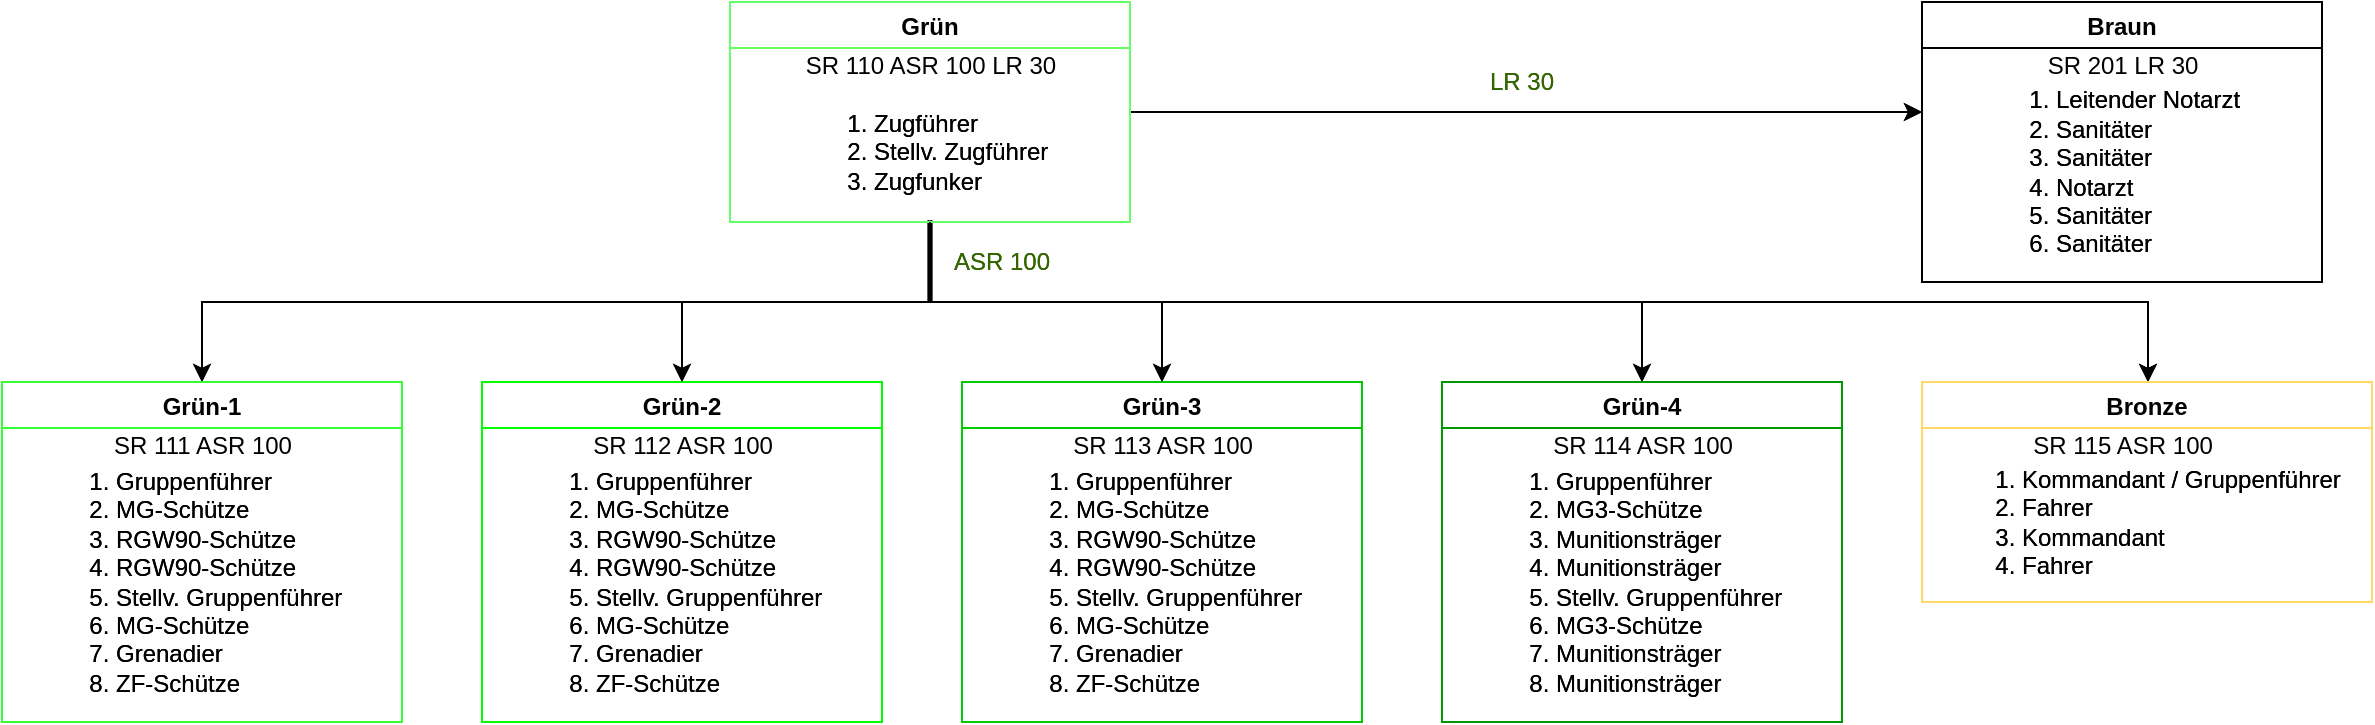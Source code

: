 <mxfile version="13.9.2" type="device"><diagram id="lm-UETq8SWNH19cY3y73" name="Page-1"><mxGraphModel dx="1262" dy="690" grid="1" gridSize="10" guides="1" tooltips="1" connect="1" arrows="1" fold="1" page="1" pageScale="1" pageWidth="1169" pageHeight="827" math="0" shadow="0"><root><mxCell id="0"/><mxCell id="1" parent="0"/><mxCell id="DkHC5MVrrfH7ihlPHhn1-21" style="edgeStyle=orthogonalEdgeStyle;rounded=0;orthogonalLoop=1;jettySize=auto;html=1;exitX=0.495;exitY=0.988;exitDx=0;exitDy=0;exitPerimeter=0;" edge="1" parent="1" source="DkHC5MVrrfH7ihlPHhn1-3" target="DkHC5MVrrfH7ihlPHhn1-6"><mxGeometry relative="1" as="geometry"/></mxCell><mxCell id="DkHC5MVrrfH7ihlPHhn1-25" style="edgeStyle=orthogonalEdgeStyle;rounded=0;orthogonalLoop=1;jettySize=auto;html=1;exitX=0.505;exitY=0.988;exitDx=0;exitDy=0;exitPerimeter=0;" edge="1" parent="1" source="DkHC5MVrrfH7ihlPHhn1-3" target="DkHC5MVrrfH7ihlPHhn1-18"><mxGeometry relative="1" as="geometry"/></mxCell><mxCell id="DkHC5MVrrfH7ihlPHhn1-38" style="edgeStyle=orthogonalEdgeStyle;rounded=0;orthogonalLoop=1;jettySize=auto;html=1;" edge="1" parent="1" source="DkHC5MVrrfH7ihlPHhn1-2"><mxGeometry relative="1" as="geometry"><mxPoint x="1080" y="445" as="targetPoint"/></mxGeometry></mxCell><mxCell id="DkHC5MVrrfH7ihlPHhn1-40" style="edgeStyle=orthogonalEdgeStyle;rounded=0;orthogonalLoop=1;jettySize=auto;html=1;labelBackgroundColor=#00CC00;fontColor=#336600;" edge="1" parent="1" source="DkHC5MVrrfH7ihlPHhn1-2" target="DkHC5MVrrfH7ihlPHhn1-27"><mxGeometry relative="1" as="geometry"><Array as="points"><mxPoint x="584" y="540"/><mxPoint x="1193" y="540"/></Array></mxGeometry></mxCell><mxCell id="DkHC5MVrrfH7ihlPHhn1-2" value="Grün" style="swimlane;startSize=23;strokeColor=#66FF66;" vertex="1" parent="1"><mxGeometry x="484" y="390" width="200" height="110" as="geometry"/></mxCell><mxCell id="DkHC5MVrrfH7ihlPHhn1-3" value="&lt;ol&gt;&lt;li&gt;Zugführer&lt;/li&gt;&lt;li&gt;Stellv. Zugführer&lt;/li&gt;&lt;li&gt;Zugfunker&lt;/li&gt;&lt;/ol&gt;" style="text;html=1;align=left;verticalAlign=middle;resizable=0;points=[];autosize=1;" vertex="1" parent="DkHC5MVrrfH7ihlPHhn1-2"><mxGeometry x="30" y="40" width="140" height="70" as="geometry"/></mxCell><mxCell id="DkHC5MVrrfH7ihlPHhn1-5" value="SR 110 ASR 100 LR 30" style="text;html=1;align=center;verticalAlign=middle;resizable=0;points=[];autosize=1;" vertex="1" parent="DkHC5MVrrfH7ihlPHhn1-2"><mxGeometry x="30" y="22" width="140" height="20" as="geometry"/></mxCell><mxCell id="DkHC5MVrrfH7ihlPHhn1-6" value="Grün-1" style="swimlane;startSize=23;strokeColor=#33FF33;" vertex="1" parent="1"><mxGeometry x="120" y="580" width="200" height="170" as="geometry"/></mxCell><mxCell id="DkHC5MVrrfH7ihlPHhn1-7" value="&lt;ol&gt;&lt;li&gt;Gruppenführer&lt;/li&gt;&lt;li&gt;MG-Schütze&lt;/li&gt;&lt;li&gt;RGW90-Schütze&lt;/li&gt;&lt;li&gt;RGW90-Schütze&lt;/li&gt;&lt;li&gt;Stellv. Gruppenführer&lt;/li&gt;&lt;li&gt;MG-Schütze&lt;/li&gt;&lt;li&gt;Grenadier&lt;/li&gt;&lt;li&gt;ZF-Schütze&lt;/li&gt;&lt;/ol&gt;" style="text;html=1;align=left;verticalAlign=middle;resizable=0;points=[];autosize=1;" vertex="1" parent="DkHC5MVrrfH7ihlPHhn1-6"><mxGeometry x="15" y="30" width="170" height="140" as="geometry"/></mxCell><mxCell id="DkHC5MVrrfH7ihlPHhn1-8" value="SR 111 ASR 100" style="text;html=1;align=center;verticalAlign=middle;resizable=0;points=[];autosize=1;" vertex="1" parent="DkHC5MVrrfH7ihlPHhn1-6"><mxGeometry x="50" y="22" width="100" height="20" as="geometry"/></mxCell><mxCell id="DkHC5MVrrfH7ihlPHhn1-12" value="Grün-2" style="swimlane;startSize=23;strokeColor=#00FF00;" vertex="1" parent="1"><mxGeometry x="360" y="580" width="200" height="170" as="geometry"/></mxCell><mxCell id="DkHC5MVrrfH7ihlPHhn1-13" value="&lt;ol&gt;&lt;li&gt;Gruppenführer&lt;/li&gt;&lt;li&gt;MG-Schütze&lt;/li&gt;&lt;li&gt;RGW90-Schütze&lt;/li&gt;&lt;li&gt;RGW90-Schütze&lt;/li&gt;&lt;li&gt;Stellv. Gruppenführer&lt;/li&gt;&lt;li&gt;MG-Schütze&lt;/li&gt;&lt;li&gt;Grenadier&lt;/li&gt;&lt;li&gt;ZF-Schütze&lt;/li&gt;&lt;/ol&gt;" style="text;html=1;align=left;verticalAlign=middle;resizable=0;points=[];autosize=1;" vertex="1" parent="DkHC5MVrrfH7ihlPHhn1-12"><mxGeometry x="15" y="30" width="170" height="140" as="geometry"/></mxCell><mxCell id="DkHC5MVrrfH7ihlPHhn1-14" value="SR 112 ASR 100" style="text;html=1;align=center;verticalAlign=middle;resizable=0;points=[];autosize=1;" vertex="1" parent="DkHC5MVrrfH7ihlPHhn1-12"><mxGeometry x="45" y="22" width="110" height="20" as="geometry"/></mxCell><mxCell id="DkHC5MVrrfH7ihlPHhn1-15" value="Grün-3" style="swimlane;startSize=23;strokeColor=#00CC00;" vertex="1" parent="1"><mxGeometry x="600" y="580" width="200" height="170" as="geometry"/></mxCell><mxCell id="DkHC5MVrrfH7ihlPHhn1-16" value="&lt;ol&gt;&lt;li&gt;Gruppenführer&lt;/li&gt;&lt;li&gt;MG-Schütze&lt;/li&gt;&lt;li&gt;RGW90-Schütze&lt;/li&gt;&lt;li&gt;RGW90-Schütze&lt;/li&gt;&lt;li&gt;Stellv. Gruppenführer&lt;/li&gt;&lt;li&gt;MG-Schütze&lt;/li&gt;&lt;li&gt;Grenadier&lt;/li&gt;&lt;li&gt;ZF-Schütze&lt;/li&gt;&lt;/ol&gt;" style="text;html=1;align=left;verticalAlign=middle;resizable=0;points=[];autosize=1;" vertex="1" parent="DkHC5MVrrfH7ihlPHhn1-15"><mxGeometry x="15" y="30" width="170" height="140" as="geometry"/></mxCell><mxCell id="DkHC5MVrrfH7ihlPHhn1-17" value="SR 113 ASR 100" style="text;html=1;align=center;verticalAlign=middle;resizable=0;points=[];autosize=1;" vertex="1" parent="DkHC5MVrrfH7ihlPHhn1-15"><mxGeometry x="45" y="22" width="110" height="20" as="geometry"/></mxCell><mxCell id="DkHC5MVrrfH7ihlPHhn1-18" value="Grün-4" style="swimlane;startSize=23;strokeColor=#009900;" vertex="1" parent="1"><mxGeometry x="840" y="580" width="200" height="170" as="geometry"/></mxCell><mxCell id="DkHC5MVrrfH7ihlPHhn1-19" value="&lt;ol&gt;&lt;li&gt;Gruppenführer&lt;/li&gt;&lt;li&gt;MG3-Schütze&lt;/li&gt;&lt;li&gt;Munitionsträger&lt;/li&gt;&lt;li&gt;Munitionsträger&lt;/li&gt;&lt;li&gt;Stellv. Gruppenführer&lt;/li&gt;&lt;li&gt;MG3-Schütze&lt;/li&gt;&lt;li&gt;Munitionsträger&lt;/li&gt;&lt;li&gt;Munitionsträger&lt;/li&gt;&lt;/ol&gt;" style="text;html=1;align=left;verticalAlign=middle;resizable=0;points=[];autosize=1;" vertex="1" parent="DkHC5MVrrfH7ihlPHhn1-18"><mxGeometry x="15" y="30" width="170" height="140" as="geometry"/></mxCell><mxCell id="DkHC5MVrrfH7ihlPHhn1-20" value="SR 114 ASR 100" style="text;html=1;align=center;verticalAlign=middle;resizable=0;points=[];autosize=1;" vertex="1" parent="DkHC5MVrrfH7ihlPHhn1-18"><mxGeometry x="45" y="22" width="110" height="20" as="geometry"/></mxCell><mxCell id="DkHC5MVrrfH7ihlPHhn1-22" style="edgeStyle=orthogonalEdgeStyle;rounded=0;orthogonalLoop=1;jettySize=auto;html=1;" edge="1" parent="1" source="DkHC5MVrrfH7ihlPHhn1-3" target="DkHC5MVrrfH7ihlPHhn1-12"><mxGeometry relative="1" as="geometry"/></mxCell><mxCell id="DkHC5MVrrfH7ihlPHhn1-24" style="edgeStyle=orthogonalEdgeStyle;rounded=0;orthogonalLoop=1;jettySize=auto;html=1;" edge="1" parent="1" source="DkHC5MVrrfH7ihlPHhn1-3" target="DkHC5MVrrfH7ihlPHhn1-15"><mxGeometry relative="1" as="geometry"/></mxCell><mxCell id="DkHC5MVrrfH7ihlPHhn1-27" value="Bronze" style="swimlane;startSize=23;strokeColor=#FFD966;" vertex="1" parent="1"><mxGeometry x="1080" y="580" width="225" height="110" as="geometry"/></mxCell><mxCell id="DkHC5MVrrfH7ihlPHhn1-28" value="&lt;ol&gt;&lt;li&gt;Kommandant / Gruppenführer&lt;/li&gt;&lt;li&gt;Fahrer&lt;/li&gt;&lt;li&gt;Kommandant&lt;/li&gt;&lt;li&gt;Fahrer&lt;/li&gt;&lt;/ol&gt;" style="text;html=1;align=left;verticalAlign=middle;resizable=0;points=[];autosize=1;" vertex="1" parent="DkHC5MVrrfH7ihlPHhn1-27"><mxGeometry x="7.5" y="30" width="210" height="80" as="geometry"/></mxCell><mxCell id="DkHC5MVrrfH7ihlPHhn1-29" value="SR 115 ASR 100" style="text;html=1;align=center;verticalAlign=middle;resizable=0;points=[];autosize=1;" vertex="1" parent="DkHC5MVrrfH7ihlPHhn1-27"><mxGeometry x="45" y="22" width="110" height="20" as="geometry"/></mxCell><mxCell id="DkHC5MVrrfH7ihlPHhn1-32" value="Braun" style="swimlane;startSize=23;" vertex="1" parent="1"><mxGeometry x="1080" y="390" width="200" height="140" as="geometry"/></mxCell><mxCell id="DkHC5MVrrfH7ihlPHhn1-33" value="&lt;ol&gt;&lt;li&gt;Leitender Notarzt&lt;/li&gt;&lt;li&gt;Sanitäter&lt;/li&gt;&lt;li&gt;Sanitäter&lt;/li&gt;&lt;li&gt;Notarzt&lt;/li&gt;&lt;li&gt;Sanitäter&lt;/li&gt;&lt;li&gt;Sanitäter&lt;/li&gt;&lt;/ol&gt;" style="text;html=1;align=left;verticalAlign=middle;resizable=0;points=[];autosize=1;" vertex="1" parent="DkHC5MVrrfH7ihlPHhn1-32"><mxGeometry x="25" y="30" width="150" height="110" as="geometry"/></mxCell><mxCell id="DkHC5MVrrfH7ihlPHhn1-34" value="SR 201 LR 30" style="text;html=1;align=center;verticalAlign=middle;resizable=0;points=[];autosize=1;" vertex="1" parent="DkHC5MVrrfH7ihlPHhn1-32"><mxGeometry x="55" y="22" width="90" height="20" as="geometry"/></mxCell><mxCell id="DkHC5MVrrfH7ihlPHhn1-41" value="LR 30" style="text;html=1;strokeColor=none;fillColor=none;align=center;verticalAlign=middle;whiteSpace=wrap;rounded=0;labelBackgroundColor=none;fontColor=#336600;" vertex="1" parent="1"><mxGeometry x="860" y="420" width="40" height="20" as="geometry"/></mxCell><mxCell id="DkHC5MVrrfH7ihlPHhn1-42" value="ASR 100" style="text;html=1;strokeColor=none;fillColor=none;align=center;verticalAlign=middle;whiteSpace=wrap;rounded=0;labelBackgroundColor=none;fontColor=#336600;" vertex="1" parent="1"><mxGeometry x="590" y="510" width="60" height="20" as="geometry"/></mxCell><mxCell id="DkHC5MVrrfH7ihlPHhn1-43" style="edgeStyle=orthogonalEdgeStyle;rounded=0;orthogonalLoop=1;jettySize=auto;html=1;exitX=0.495;exitY=0.988;exitDx=0;exitDy=0;exitPerimeter=0;" edge="1" parent="1" source="DkHC5MVrrfH7ihlPHhn1-48" target="DkHC5MVrrfH7ihlPHhn1-50"><mxGeometry relative="1" as="geometry"/></mxCell><mxCell id="DkHC5MVrrfH7ihlPHhn1-44" style="edgeStyle=orthogonalEdgeStyle;rounded=0;orthogonalLoop=1;jettySize=auto;html=1;exitX=0.505;exitY=0.988;exitDx=0;exitDy=0;exitPerimeter=0;" edge="1" parent="1" source="DkHC5MVrrfH7ihlPHhn1-48" target="DkHC5MVrrfH7ihlPHhn1-59"><mxGeometry relative="1" as="geometry"/></mxCell><mxCell id="DkHC5MVrrfH7ihlPHhn1-45" style="edgeStyle=orthogonalEdgeStyle;rounded=0;orthogonalLoop=1;jettySize=auto;html=1;" edge="1" parent="1" source="DkHC5MVrrfH7ihlPHhn1-47"><mxGeometry relative="1" as="geometry"><mxPoint x="1080" y="445" as="targetPoint"/></mxGeometry></mxCell><mxCell id="DkHC5MVrrfH7ihlPHhn1-46" style="edgeStyle=orthogonalEdgeStyle;rounded=0;orthogonalLoop=1;jettySize=auto;html=1;labelBackgroundColor=#00CC00;fontColor=#336600;" edge="1" parent="1" source="DkHC5MVrrfH7ihlPHhn1-47" target="DkHC5MVrrfH7ihlPHhn1-64"><mxGeometry relative="1" as="geometry"><Array as="points"><mxPoint x="584" y="540"/><mxPoint x="1193" y="540"/></Array></mxGeometry></mxCell><mxCell id="DkHC5MVrrfH7ihlPHhn1-47" value="Grün" style="swimlane;startSize=23;strokeColor=#66FF66;" vertex="1" parent="1"><mxGeometry x="484" y="390" width="200" height="110" as="geometry"/></mxCell><mxCell id="DkHC5MVrrfH7ihlPHhn1-48" value="&lt;ol&gt;&lt;li&gt;Zugführer&lt;/li&gt;&lt;li&gt;Stellv. Zugführer&lt;/li&gt;&lt;li&gt;Zugfunker&lt;/li&gt;&lt;/ol&gt;" style="text;html=1;align=left;verticalAlign=middle;resizable=0;points=[];autosize=1;" vertex="1" parent="DkHC5MVrrfH7ihlPHhn1-47"><mxGeometry x="30" y="40" width="140" height="70" as="geometry"/></mxCell><mxCell id="DkHC5MVrrfH7ihlPHhn1-50" value="Grün-1" style="swimlane;startSize=23;strokeColor=#33FF33;" vertex="1" parent="1"><mxGeometry x="120" y="580" width="200" height="170" as="geometry"/></mxCell><mxCell id="DkHC5MVrrfH7ihlPHhn1-51" value="&lt;ol&gt;&lt;li&gt;Gruppenführer&lt;/li&gt;&lt;li&gt;MG-Schütze&lt;/li&gt;&lt;li&gt;RGW90-Schütze&lt;/li&gt;&lt;li&gt;RGW90-Schütze&lt;/li&gt;&lt;li&gt;Stellv. Gruppenführer&lt;/li&gt;&lt;li&gt;MG-Schütze&lt;/li&gt;&lt;li&gt;Grenadier&lt;/li&gt;&lt;li&gt;ZF-Schütze&lt;/li&gt;&lt;/ol&gt;" style="text;html=1;align=left;verticalAlign=middle;resizable=0;points=[];autosize=1;" vertex="1" parent="DkHC5MVrrfH7ihlPHhn1-50"><mxGeometry x="15" y="30" width="170" height="140" as="geometry"/></mxCell><mxCell id="DkHC5MVrrfH7ihlPHhn1-53" value="Grün-2" style="swimlane;startSize=23;strokeColor=#00FF00;" vertex="1" parent="1"><mxGeometry x="360" y="580" width="200" height="170" as="geometry"/></mxCell><mxCell id="DkHC5MVrrfH7ihlPHhn1-54" value="&lt;ol&gt;&lt;li&gt;Gruppenführer&lt;/li&gt;&lt;li&gt;MG-Schütze&lt;/li&gt;&lt;li&gt;RGW90-Schütze&lt;/li&gt;&lt;li&gt;RGW90-Schütze&lt;/li&gt;&lt;li&gt;Stellv. Gruppenführer&lt;/li&gt;&lt;li&gt;MG-Schütze&lt;/li&gt;&lt;li&gt;Grenadier&lt;/li&gt;&lt;li&gt;ZF-Schütze&lt;/li&gt;&lt;/ol&gt;" style="text;html=1;align=left;verticalAlign=middle;resizable=0;points=[];autosize=1;" vertex="1" parent="DkHC5MVrrfH7ihlPHhn1-53"><mxGeometry x="15" y="30" width="170" height="140" as="geometry"/></mxCell><mxCell id="DkHC5MVrrfH7ihlPHhn1-56" value="Grün-3" style="swimlane;startSize=23;strokeColor=#00CC00;" vertex="1" parent="1"><mxGeometry x="600" y="580" width="200" height="170" as="geometry"/></mxCell><mxCell id="DkHC5MVrrfH7ihlPHhn1-57" value="&lt;ol&gt;&lt;li&gt;Gruppenführer&lt;/li&gt;&lt;li&gt;MG-Schütze&lt;/li&gt;&lt;li&gt;RGW90-Schütze&lt;/li&gt;&lt;li&gt;RGW90-Schütze&lt;/li&gt;&lt;li&gt;Stellv. Gruppenführer&lt;/li&gt;&lt;li&gt;MG-Schütze&lt;/li&gt;&lt;li&gt;Grenadier&lt;/li&gt;&lt;li&gt;ZF-Schütze&lt;/li&gt;&lt;/ol&gt;" style="text;html=1;align=left;verticalAlign=middle;resizable=0;points=[];autosize=1;" vertex="1" parent="DkHC5MVrrfH7ihlPHhn1-56"><mxGeometry x="15" y="30" width="170" height="140" as="geometry"/></mxCell><mxCell id="DkHC5MVrrfH7ihlPHhn1-59" value="Grün-4" style="swimlane;startSize=23;strokeColor=#009900;" vertex="1" parent="1"><mxGeometry x="840" y="580" width="200" height="170" as="geometry"/></mxCell><mxCell id="DkHC5MVrrfH7ihlPHhn1-60" value="&lt;ol&gt;&lt;li&gt;Gruppenführer&lt;/li&gt;&lt;li&gt;MG3-Schütze&lt;/li&gt;&lt;li&gt;Munitionsträger&lt;/li&gt;&lt;li&gt;Munitionsträger&lt;/li&gt;&lt;li&gt;Stellv. Gruppenführer&lt;/li&gt;&lt;li&gt;MG3-Schütze&lt;/li&gt;&lt;li&gt;Munitionsträger&lt;/li&gt;&lt;li&gt;Munitionsträger&lt;/li&gt;&lt;/ol&gt;" style="text;html=1;align=left;verticalAlign=middle;resizable=0;points=[];autosize=1;" vertex="1" parent="DkHC5MVrrfH7ihlPHhn1-59"><mxGeometry x="15" y="30" width="170" height="140" as="geometry"/></mxCell><mxCell id="DkHC5MVrrfH7ihlPHhn1-62" style="edgeStyle=orthogonalEdgeStyle;rounded=0;orthogonalLoop=1;jettySize=auto;html=1;" edge="1" parent="1" source="DkHC5MVrrfH7ihlPHhn1-48" target="DkHC5MVrrfH7ihlPHhn1-53"><mxGeometry relative="1" as="geometry"/></mxCell><mxCell id="DkHC5MVrrfH7ihlPHhn1-63" style="edgeStyle=orthogonalEdgeStyle;rounded=0;orthogonalLoop=1;jettySize=auto;html=1;" edge="1" parent="1" source="DkHC5MVrrfH7ihlPHhn1-48" target="DkHC5MVrrfH7ihlPHhn1-56"><mxGeometry relative="1" as="geometry"/></mxCell><mxCell id="DkHC5MVrrfH7ihlPHhn1-64" value="Bronze" style="swimlane;startSize=23;strokeColor=#FFD966;" vertex="1" parent="1"><mxGeometry x="1080" y="580" width="225" height="110" as="geometry"/></mxCell><mxCell id="DkHC5MVrrfH7ihlPHhn1-65" value="&lt;ol&gt;&lt;li&gt;Kommandant / Gruppenführer&lt;/li&gt;&lt;li&gt;Fahrer&lt;/li&gt;&lt;li&gt;Kommandant&lt;/li&gt;&lt;li&gt;Fahrer&lt;/li&gt;&lt;/ol&gt;" style="text;html=1;align=left;verticalAlign=middle;resizable=0;points=[];autosize=1;" vertex="1" parent="DkHC5MVrrfH7ihlPHhn1-64"><mxGeometry x="7.5" y="30" width="210" height="80" as="geometry"/></mxCell><mxCell id="DkHC5MVrrfH7ihlPHhn1-67" value="Braun" style="swimlane;startSize=23;" vertex="1" parent="1"><mxGeometry x="1080" y="390" width="200" height="140" as="geometry"/></mxCell><mxCell id="DkHC5MVrrfH7ihlPHhn1-68" value="&lt;ol&gt;&lt;li&gt;Leitender Notarzt&lt;/li&gt;&lt;li&gt;Sanitäter&lt;/li&gt;&lt;li&gt;Sanitäter&lt;/li&gt;&lt;li&gt;Notarzt&lt;/li&gt;&lt;li&gt;Sanitäter&lt;/li&gt;&lt;li&gt;Sanitäter&lt;/li&gt;&lt;/ol&gt;" style="text;html=1;align=left;verticalAlign=middle;resizable=0;points=[];autosize=1;" vertex="1" parent="DkHC5MVrrfH7ihlPHhn1-67"><mxGeometry x="25" y="30" width="150" height="110" as="geometry"/></mxCell><mxCell id="DkHC5MVrrfH7ihlPHhn1-70" value="LR 30" style="text;html=1;strokeColor=none;fillColor=none;align=center;verticalAlign=middle;whiteSpace=wrap;rounded=0;labelBackgroundColor=none;fontColor=#336600;" vertex="1" parent="1"><mxGeometry x="860" y="420" width="40" height="20" as="geometry"/></mxCell><mxCell id="DkHC5MVrrfH7ihlPHhn1-71" value="ASR 100" style="text;html=1;strokeColor=none;fillColor=none;align=center;verticalAlign=middle;whiteSpace=wrap;rounded=0;labelBackgroundColor=none;fontColor=#336600;" vertex="1" parent="1"><mxGeometry x="590" y="510" width="60" height="20" as="geometry"/></mxCell></root></mxGraphModel></diagram></mxfile>